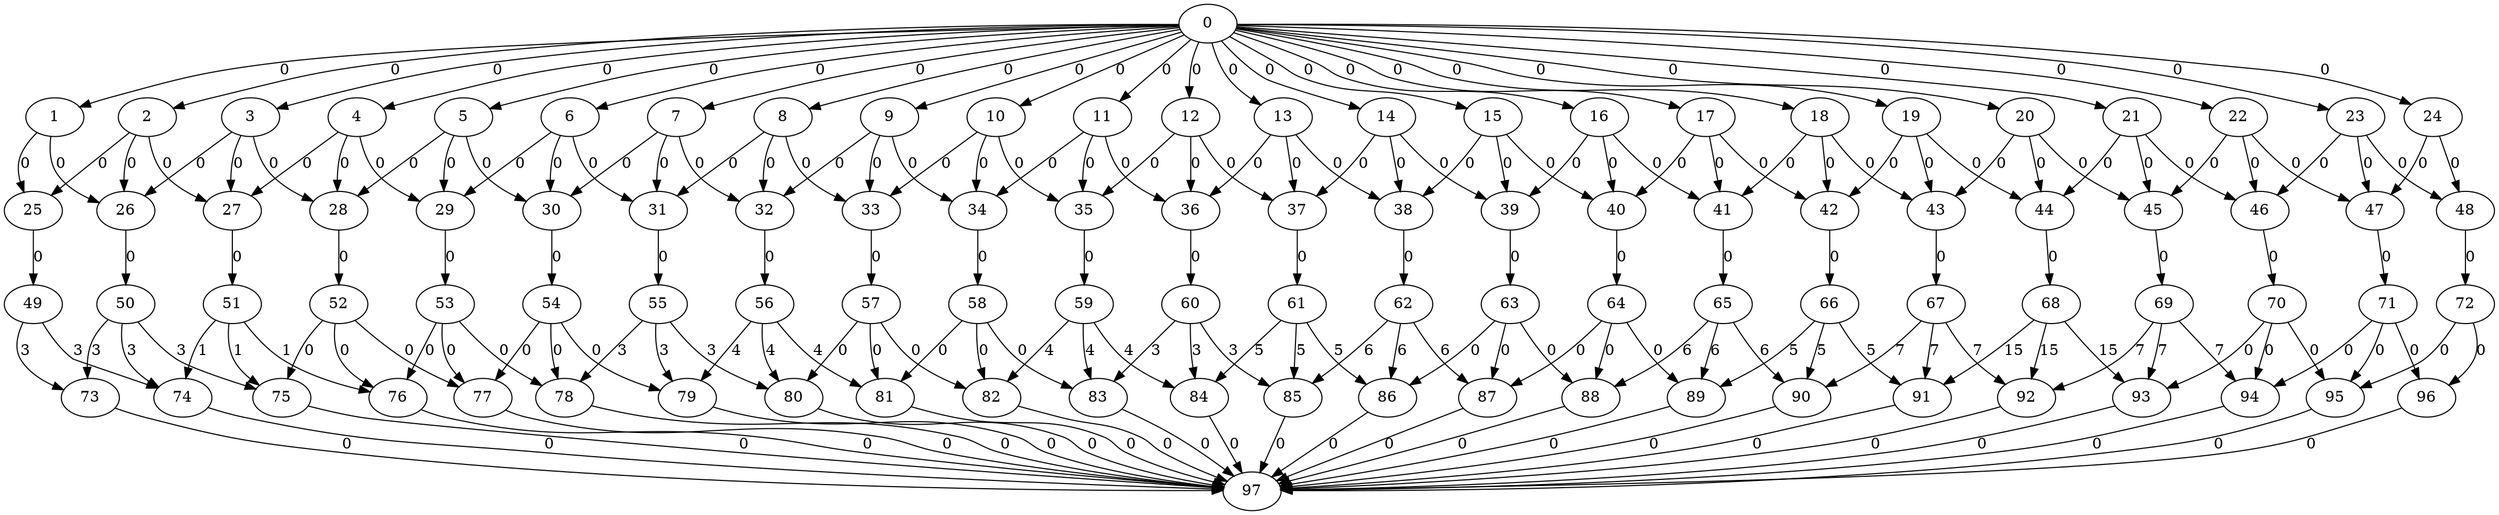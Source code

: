 digraph G{
0->1[label="0"];
0->2[label="0"];
0->3[label="0"];
0->4[label="0"];
0->5[label="0"];
0->6[label="0"];
0->7[label="0"];
0->8[label="0"];
0->9[label="0"];
0->10[label="0"];
0->11[label="0"];
0->12[label="0"];
0->13[label="0"];
0->14[label="0"];
0->15[label="0"];
0->16[label="0"];
0->17[label="0"];
0->18[label="0"];
0->19[label="0"];
0->20[label="0"];
0->21[label="0"];
0->22[label="0"];
0->23[label="0"];
0->24[label="0"];
1->25[label="0"];
1->26[label="0"];
2->25[label="0"];
2->26[label="0"];
2->27[label="0"];
3->26[label="0"];
3->27[label="0"];
3->28[label="0"];
4->27[label="0"];
4->28[label="0"];
4->29[label="0"];
5->28[label="0"];
5->29[label="0"];
5->30[label="0"];
6->29[label="0"];
6->30[label="0"];
6->31[label="0"];
7->30[label="0"];
7->31[label="0"];
7->32[label="0"];
8->31[label="0"];
8->32[label="0"];
8->33[label="0"];
9->32[label="0"];
9->33[label="0"];
9->34[label="0"];
10->33[label="0"];
10->34[label="0"];
10->35[label="0"];
11->34[label="0"];
11->35[label="0"];
11->36[label="0"];
12->35[label="0"];
12->36[label="0"];
12->37[label="0"];
13->36[label="0"];
13->37[label="0"];
13->38[label="0"];
14->37[label="0"];
14->38[label="0"];
14->39[label="0"];
15->38[label="0"];
15->39[label="0"];
15->40[label="0"];
16->39[label="0"];
16->40[label="0"];
16->41[label="0"];
17->40[label="0"];
17->41[label="0"];
17->42[label="0"];
18->41[label="0"];
18->42[label="0"];
18->43[label="0"];
19->42[label="0"];
19->43[label="0"];
19->44[label="0"];
20->43[label="0"];
20->44[label="0"];
20->45[label="0"];
21->44[label="0"];
21->45[label="0"];
21->46[label="0"];
22->45[label="0"];
22->46[label="0"];
22->47[label="0"];
23->46[label="0"];
23->47[label="0"];
23->48[label="0"];
24->47[label="0"];
24->48[label="0"];
25->49[label="0"];
26->50[label="0"];
27->51[label="0"];
28->52[label="0"];
29->53[label="0"];
30->54[label="0"];
31->55[label="0"];
32->56[label="0"];
33->57[label="0"];
34->58[label="0"];
35->59[label="0"];
36->60[label="0"];
37->61[label="0"];
38->62[label="0"];
39->63[label="0"];
40->64[label="0"];
41->65[label="0"];
42->66[label="0"];
43->67[label="0"];
44->68[label="0"];
45->69[label="0"];
46->70[label="0"];
47->71[label="0"];
48->72[label="0"];
49->73[label="3"];
49->74[label="3"];
50->73[label="3"];
50->74[label="3"];
50->75[label="3"];
51->74[label="1"];
51->75[label="1"];
51->76[label="1"];
52->75[label="0"];
52->76[label="0"];
52->77[label="0"];
53->76[label="0"];
53->77[label="0"];
53->78[label="0"];
54->77[label="0"];
54->78[label="0"];
54->79[label="0"];
55->78[label="3"];
55->79[label="3"];
55->80[label="3"];
56->79[label="4"];
56->80[label="4"];
56->81[label="4"];
57->80[label="0"];
57->81[label="0"];
57->82[label="0"];
58->81[label="0"];
58->82[label="0"];
58->83[label="0"];
59->82[label="4"];
59->83[label="4"];
59->84[label="4"];
60->83[label="3"];
60->84[label="3"];
60->85[label="3"];
61->84[label="5"];
61->85[label="5"];
61->86[label="5"];
62->85[label="6"];
62->86[label="6"];
62->87[label="6"];
63->86[label="0"];
63->87[label="0"];
63->88[label="0"];
64->87[label="0"];
64->88[label="0"];
64->89[label="0"];
65->88[label="6"];
65->89[label="6"];
65->90[label="6"];
66->89[label="5"];
66->90[label="5"];
66->91[label="5"];
67->90[label="7"];
67->91[label="7"];
67->92[label="7"];
68->91[label="15"];
68->92[label="15"];
68->93[label="15"];
69->92[label="7"];
69->93[label="7"];
69->94[label="7"];
70->93[label="0"];
70->94[label="0"];
70->95[label="0"];
71->94[label="0"];
71->95[label="0"];
71->96[label="0"];
72->95[label="0"];
72->96[label="0"];
73->97[label="0"];
74->97[label="0"];
75->97[label="0"];
76->97[label="0"];
77->97[label="0"];
78->97[label="0"];
79->97[label="0"];
80->97[label="0"];
81->97[label="0"];
82->97[label="0"];
83->97[label="0"];
84->97[label="0"];
85->97[label="0"];
86->97[label="0"];
87->97[label="0"];
88->97[label="0"];
89->97[label="0"];
90->97[label="0"];
91->97[label="0"];
92->97[label="0"];
93->97[label="0"];
94->97[label="0"];
95->97[label="0"];
96->97[label="0"];
}
